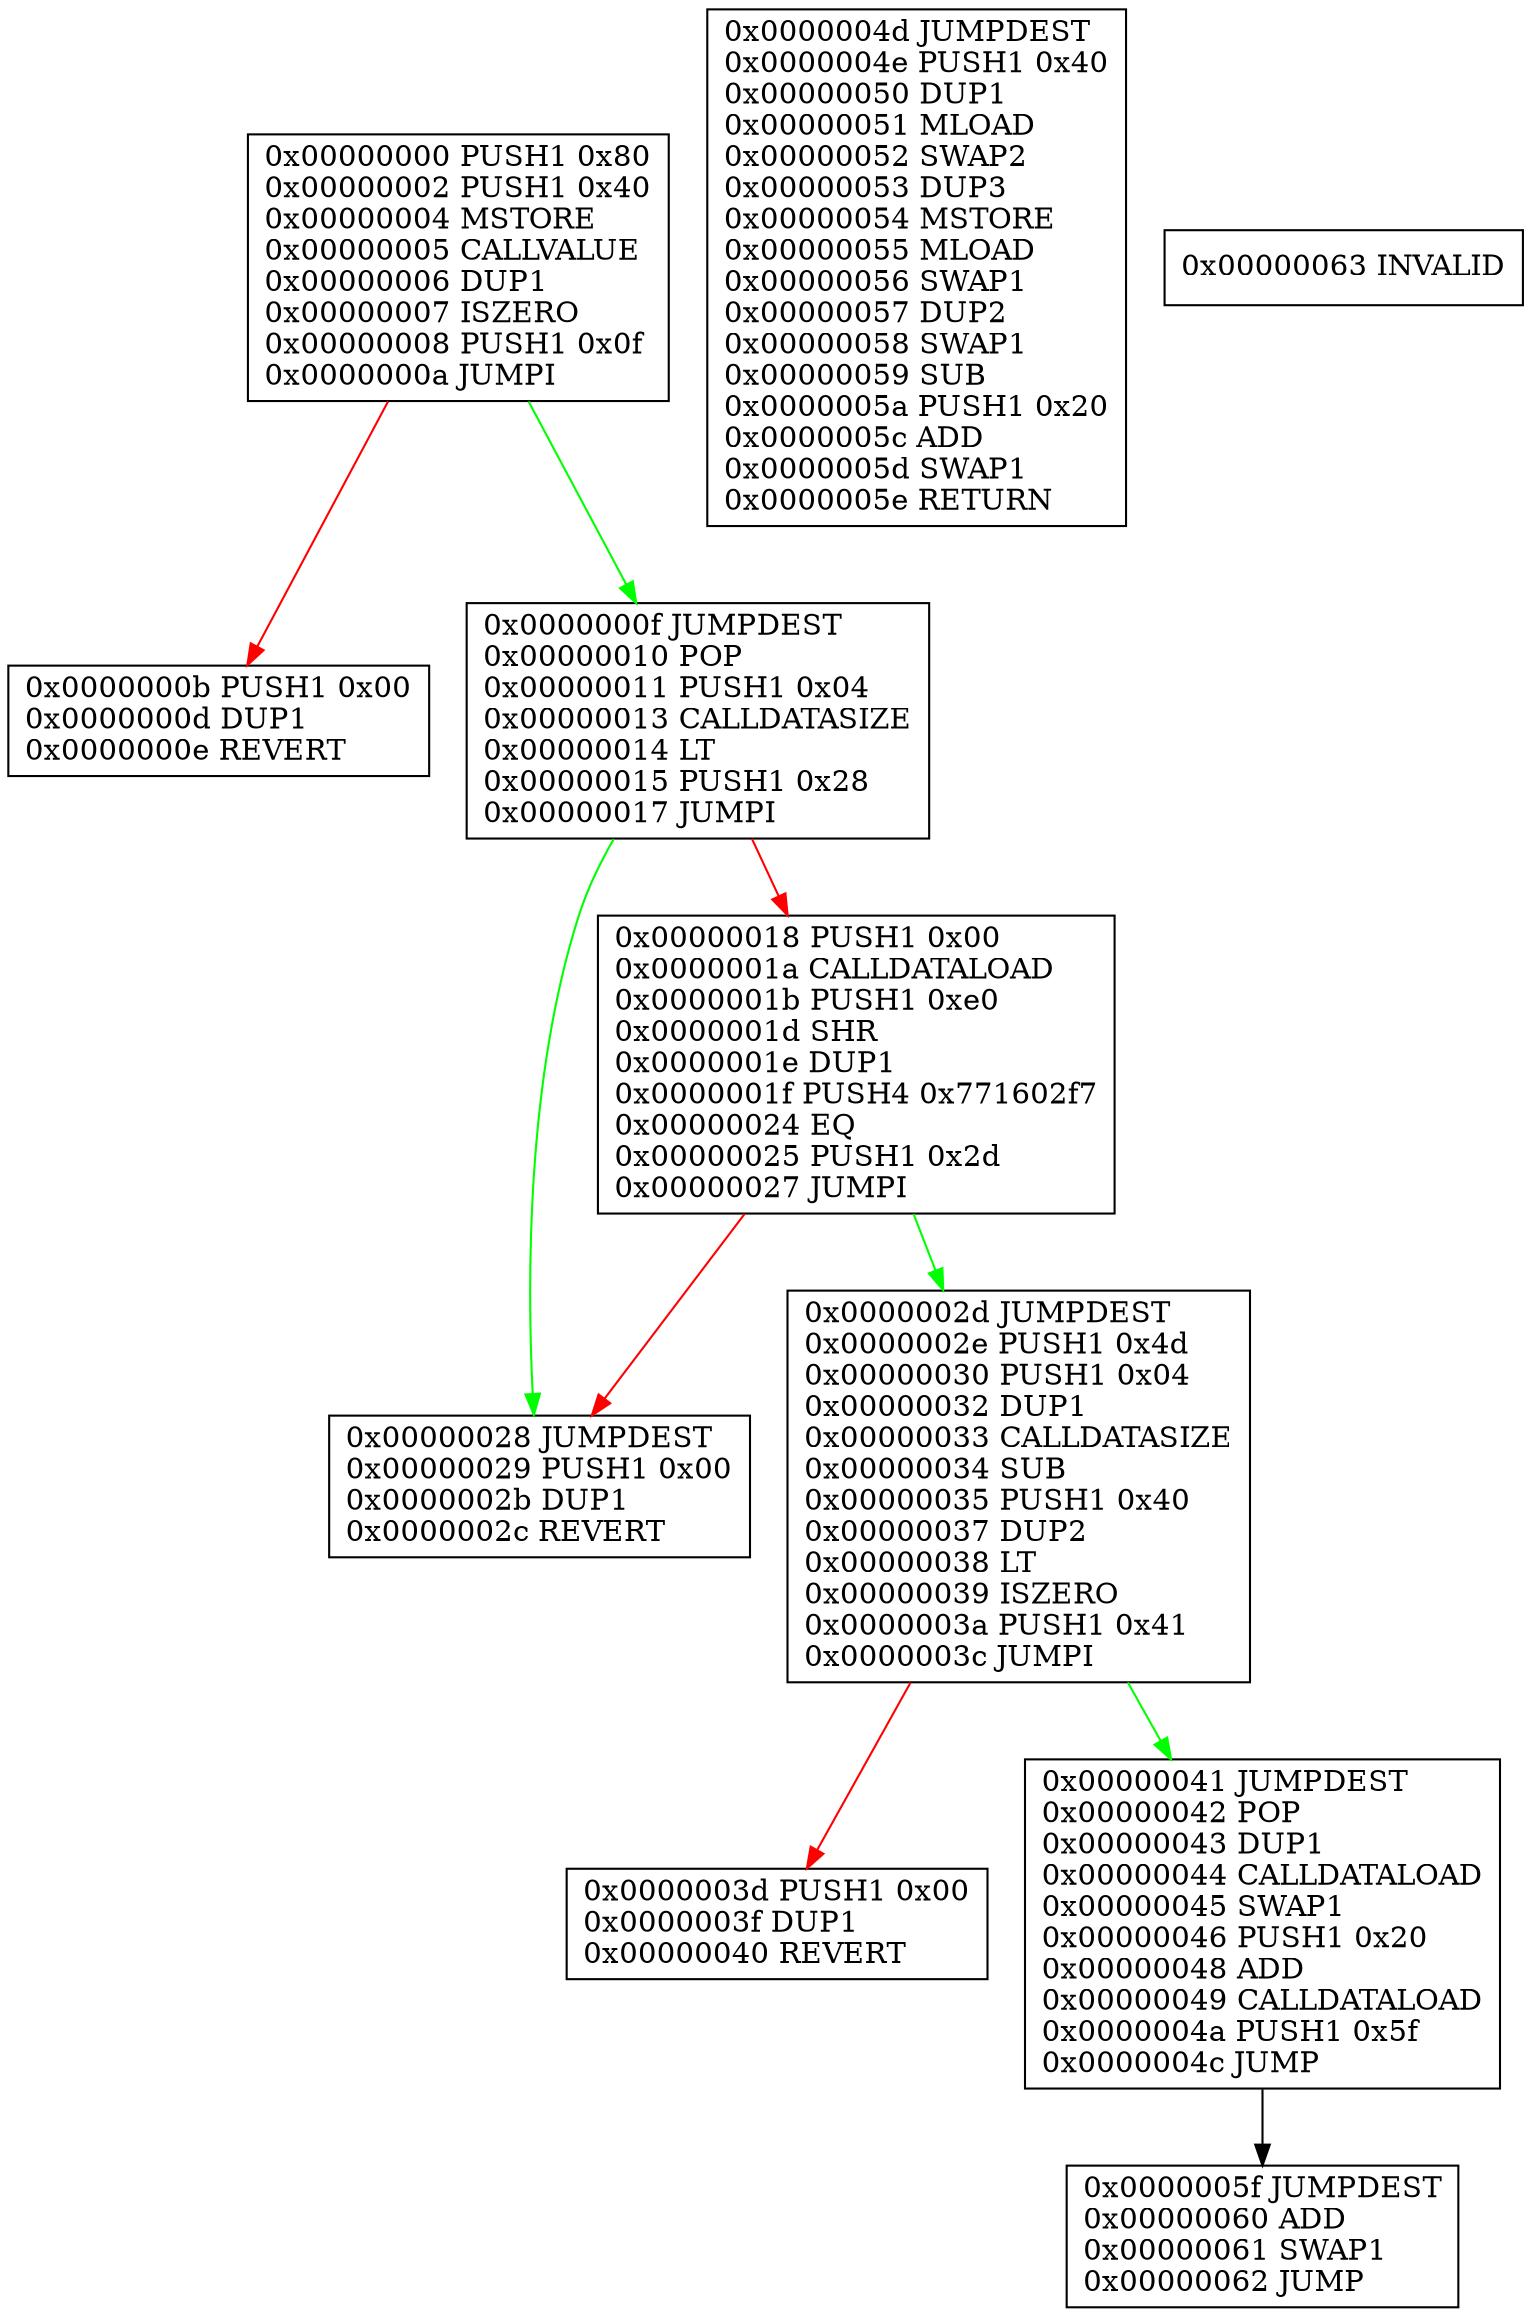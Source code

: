 digraph cfg {
rankdir = TB;
size = "240"
graph[fontname = Courier, fontsize = 14.0, labeljust = l, nojustify = true];node[shape = record];
"0x0"[label="0x00000000 PUSH1 0x80\l0x00000002 PUSH1 0x40\l0x00000004 MSTORE\l0x00000005 CALLVALUE\l0x00000006 DUP1\l0x00000007 ISZERO\l0x00000008 PUSH1 0x0f\l0x0000000a JUMPI\l",style=filled,fillcolor=white];
"0x0" -> "0xb" [label="",color="red"];
"0x0" -> "0xf" [label="",color="green"];
"0xb"[label="0x0000000b PUSH1 0x00\l0x0000000d DUP1\l0x0000000e REVERT\l",style=filled,fillcolor=white];
"0xf"[label="0x0000000f JUMPDEST\l0x00000010 POP\l0x00000011 PUSH1 0x04\l0x00000013 CALLDATASIZE\l0x00000014 LT\l0x00000015 PUSH1 0x28\l0x00000017 JUMPI\l",style=filled,fillcolor=white];
"0xf" -> "0x18" [label="",color="red"];
"0xf" -> "0x28" [label="",color="green"];
"0x18"[label="0x00000018 PUSH1 0x00\l0x0000001a CALLDATALOAD\l0x0000001b PUSH1 0xe0\l0x0000001d SHR\l0x0000001e DUP1\l0x0000001f PUSH4 0x771602f7\l0x00000024 EQ\l0x00000025 PUSH1 0x2d\l0x00000027 JUMPI\l",style=filled,fillcolor=white];
"0x18" -> "0x28" [label="",color="red"];
"0x18" -> "0x2d" [label="",color="green"];
"0x28"[label="0x00000028 JUMPDEST\l0x00000029 PUSH1 0x00\l0x0000002b DUP1\l0x0000002c REVERT\l",style=filled,fillcolor=white];
"0x2d"[label="0x0000002d JUMPDEST\l0x0000002e PUSH1 0x4d\l0x00000030 PUSH1 0x04\l0x00000032 DUP1\l0x00000033 CALLDATASIZE\l0x00000034 SUB\l0x00000035 PUSH1 0x40\l0x00000037 DUP2\l0x00000038 LT\l0x00000039 ISZERO\l0x0000003a PUSH1 0x41\l0x0000003c JUMPI\l",style=filled,fillcolor=white];
"0x2d" -> "0x3d" [label="",color="red"];
"0x2d" -> "0x41" [label="",color="green"];
"0x3d"[label="0x0000003d PUSH1 0x00\l0x0000003f DUP1\l0x00000040 REVERT\l",style=filled,fillcolor=white];
"0x41"[label="0x00000041 JUMPDEST\l0x00000042 POP\l0x00000043 DUP1\l0x00000044 CALLDATALOAD\l0x00000045 SWAP1\l0x00000046 PUSH1 0x20\l0x00000048 ADD\l0x00000049 CALLDATALOAD\l0x0000004a PUSH1 0x5f\l0x0000004c JUMP\l",style=filled,fillcolor=white];
"0x41" -> "0x5f" [label="",color="black"];
"0x4d"[label="0x0000004d JUMPDEST\l0x0000004e PUSH1 0x40\l0x00000050 DUP1\l0x00000051 MLOAD\l0x00000052 SWAP2\l0x00000053 DUP3\l0x00000054 MSTORE\l0x00000055 MLOAD\l0x00000056 SWAP1\l0x00000057 DUP2\l0x00000058 SWAP1\l0x00000059 SUB\l0x0000005a PUSH1 0x20\l0x0000005c ADD\l0x0000005d SWAP1\l0x0000005e RETURN\l",style=filled,fillcolor=white];
"0x5f"[label="0x0000005f JUMPDEST\l0x00000060 ADD\l0x00000061 SWAP1\l0x00000062 JUMP\l",style=filled,fillcolor=white];
"0x63"[label="0x00000063 INVALID\l",style=filled,fillcolor=white];
}
